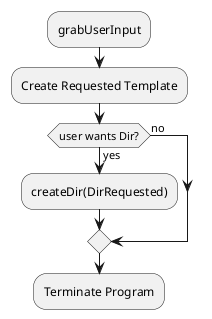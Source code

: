 @startuml
'https://plantuml.com/class-diagram

:grabUserInput;
:Create Requested Template;
if(user wants Dir?) then (yes)
:createDir(DirRequested);
else (no)

endif

:Terminate Program;



@enduml